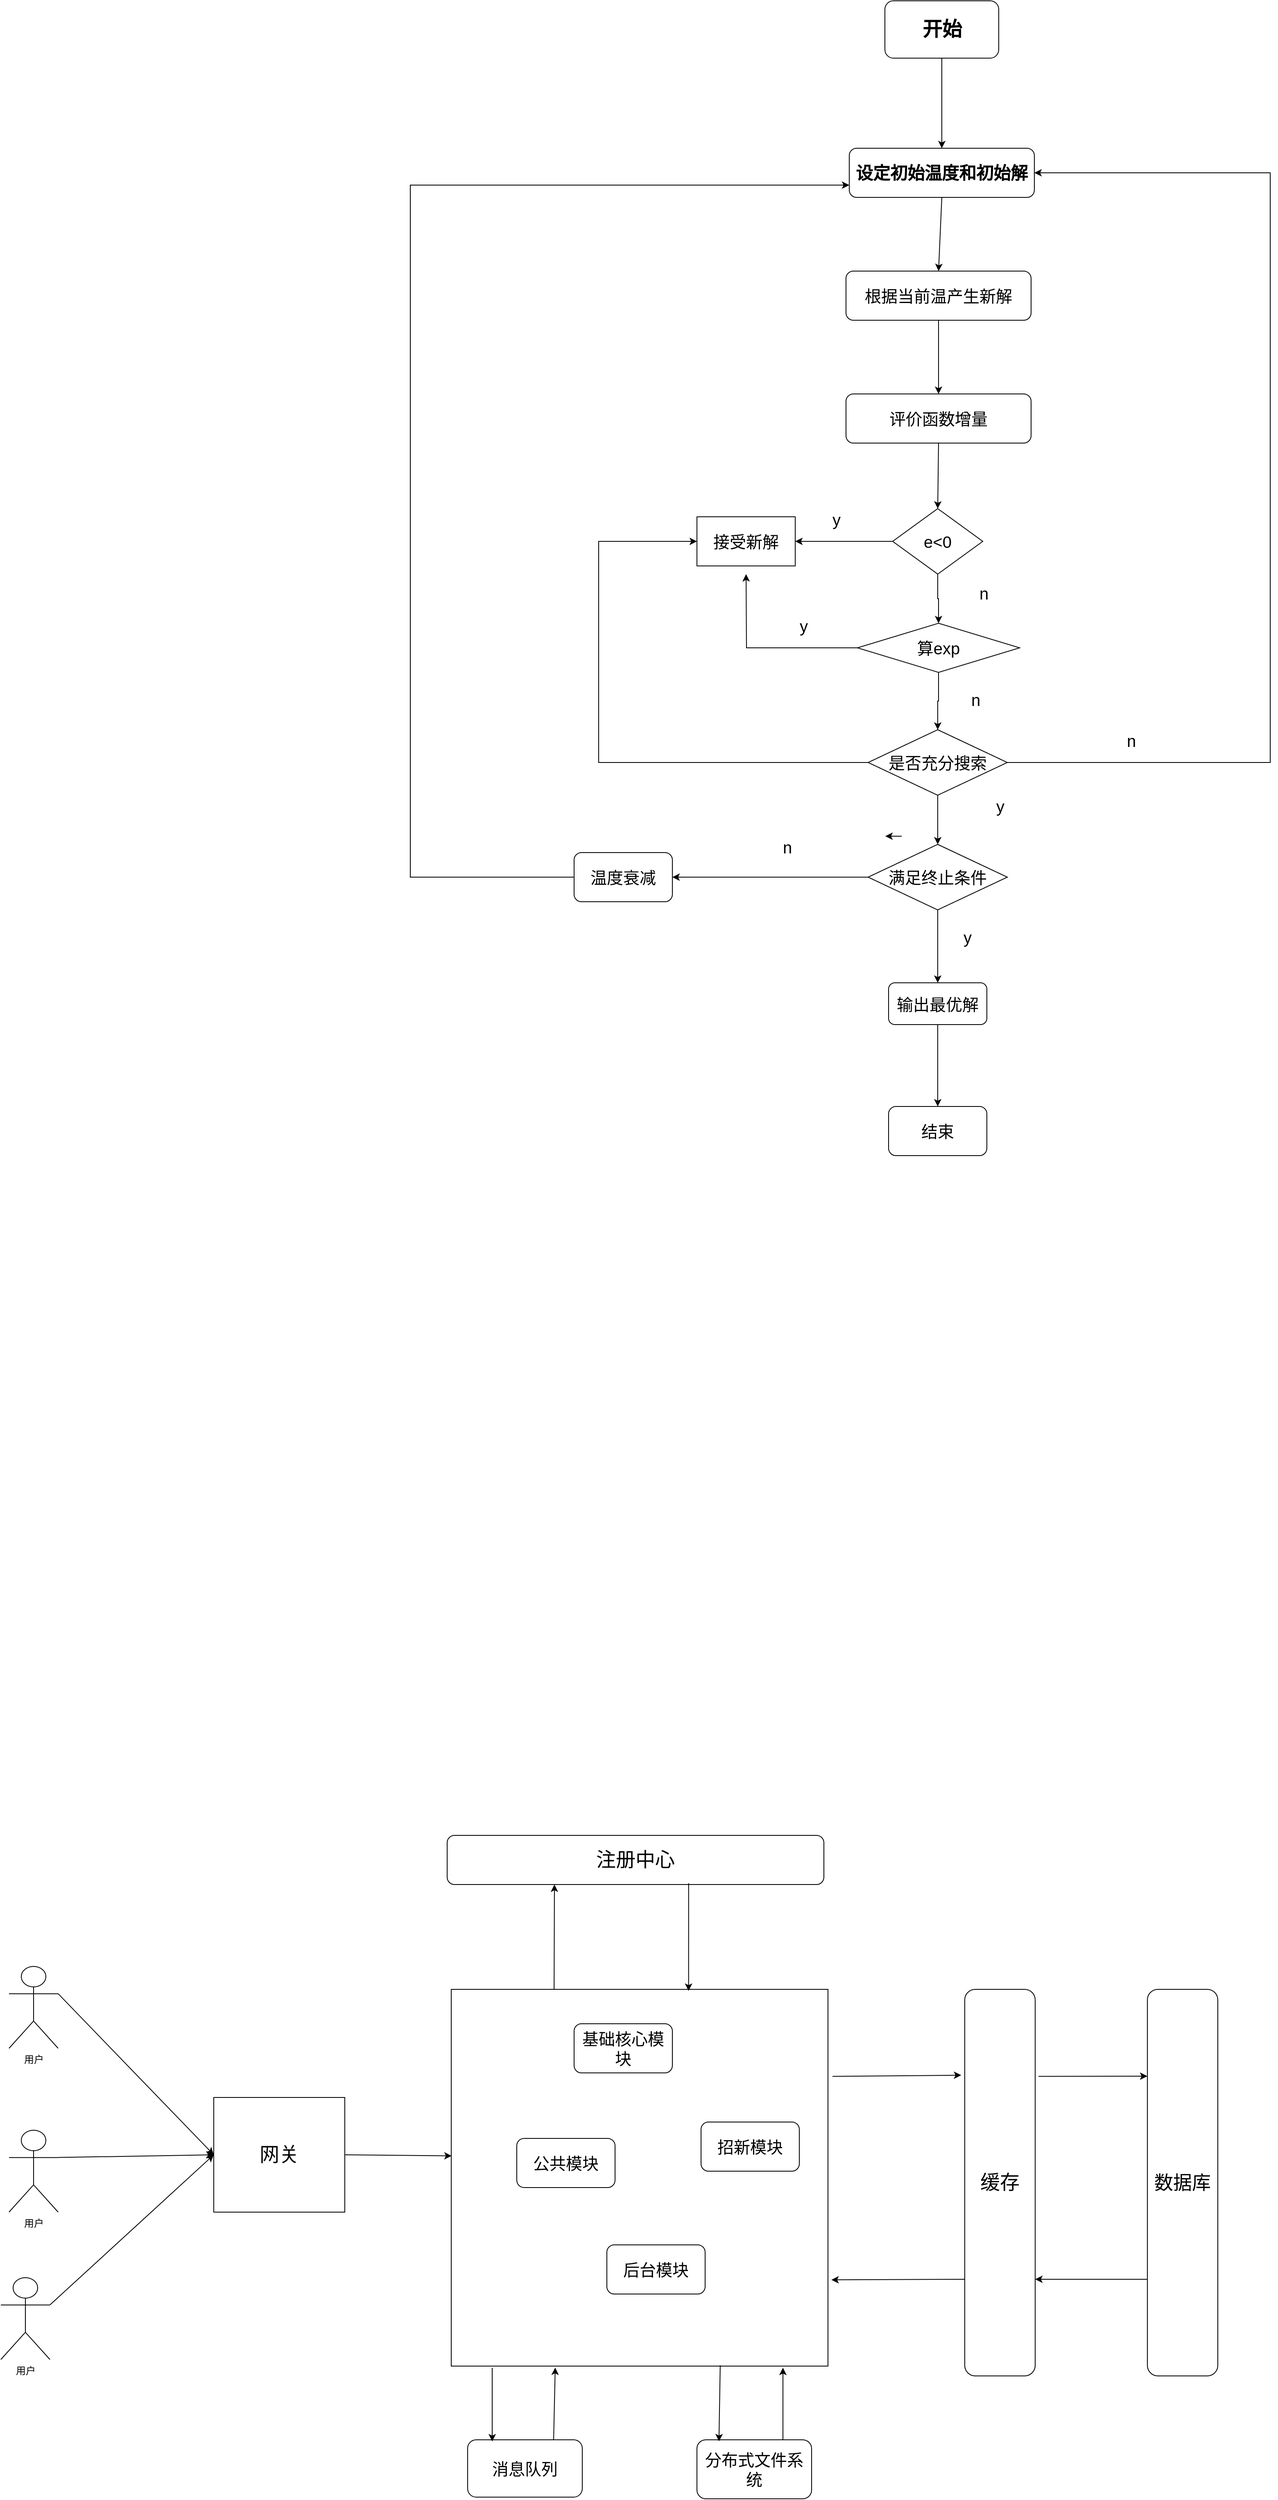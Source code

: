 <mxfile version="22.1.17" type="github">
  <diagram name="第 1 页" id="OWxsqjFzLHYmhbBo_rx2">
    <mxGraphModel dx="2495" dy="2218" grid="1" gridSize="10" guides="1" tooltips="1" connect="1" arrows="1" fold="1" page="1" pageScale="1" pageWidth="827" pageHeight="1169" math="0" shadow="0">
      <root>
        <mxCell id="0" />
        <mxCell id="1" parent="0" />
        <mxCell id="g1jZUeTfxmAqSCSBpW3s-1" value="&lt;h1&gt;开始&lt;/h1&gt;" style="rounded=1;whiteSpace=wrap;html=1;" vertex="1" parent="1">
          <mxGeometry x="309.5" y="-90" width="139" height="70" as="geometry" />
        </mxCell>
        <mxCell id="g1jZUeTfxmAqSCSBpW3s-3" value="根据当前温产生新解" style="rounded=1;whiteSpace=wrap;html=1;strokeWidth=1;fontSize=20;" vertex="1" parent="1">
          <mxGeometry x="262" y="240" width="226" height="60" as="geometry" />
        </mxCell>
        <mxCell id="g1jZUeTfxmAqSCSBpW3s-4" value="评价函数增量" style="rounded=1;whiteSpace=wrap;html=1;fontSize=20;" vertex="1" parent="1">
          <mxGeometry x="262" y="390" width="226" height="60" as="geometry" />
        </mxCell>
        <mxCell id="g1jZUeTfxmAqSCSBpW3s-21" style="edgeStyle=orthogonalEdgeStyle;rounded=0;orthogonalLoop=1;jettySize=auto;html=1;" edge="1" parent="1" source="g1jZUeTfxmAqSCSBpW3s-5" target="g1jZUeTfxmAqSCSBpW3s-6">
          <mxGeometry relative="1" as="geometry" />
        </mxCell>
        <mxCell id="g1jZUeTfxmAqSCSBpW3s-26" style="edgeStyle=orthogonalEdgeStyle;rounded=0;orthogonalLoop=1;jettySize=auto;html=1;entryX=1;entryY=0.5;entryDx=0;entryDy=0;" edge="1" parent="1" source="g1jZUeTfxmAqSCSBpW3s-5" target="g1jZUeTfxmAqSCSBpW3s-14">
          <mxGeometry relative="1" as="geometry" />
        </mxCell>
        <mxCell id="g1jZUeTfxmAqSCSBpW3s-5" value="&lt;font style=&quot;font-size: 20px;&quot;&gt;e&amp;lt;0&lt;/font&gt;" style="rhombus;whiteSpace=wrap;html=1;" vertex="1" parent="1">
          <mxGeometry x="319" y="530" width="110" height="80" as="geometry" />
        </mxCell>
        <mxCell id="g1jZUeTfxmAqSCSBpW3s-22" style="edgeStyle=orthogonalEdgeStyle;rounded=0;orthogonalLoop=1;jettySize=auto;html=1;entryX=0.5;entryY=0;entryDx=0;entryDy=0;" edge="1" parent="1" source="g1jZUeTfxmAqSCSBpW3s-6" target="g1jZUeTfxmAqSCSBpW3s-7">
          <mxGeometry relative="1" as="geometry" />
        </mxCell>
        <mxCell id="g1jZUeTfxmAqSCSBpW3s-27" style="edgeStyle=orthogonalEdgeStyle;rounded=0;orthogonalLoop=1;jettySize=auto;html=1;exitX=0;exitY=0.5;exitDx=0;exitDy=0;" edge="1" parent="1" source="g1jZUeTfxmAqSCSBpW3s-6">
          <mxGeometry relative="1" as="geometry">
            <mxPoint x="140" y="610" as="targetPoint" />
          </mxGeometry>
        </mxCell>
        <mxCell id="g1jZUeTfxmAqSCSBpW3s-6" value="&lt;font style=&quot;font-size: 20px;&quot;&gt;算exp&lt;/font&gt;" style="rhombus;whiteSpace=wrap;html=1;" vertex="1" parent="1">
          <mxGeometry x="276" y="670" width="198" height="60" as="geometry" />
        </mxCell>
        <mxCell id="g1jZUeTfxmAqSCSBpW3s-23" style="edgeStyle=orthogonalEdgeStyle;rounded=0;orthogonalLoop=1;jettySize=auto;html=1;entryX=0.5;entryY=0;entryDx=0;entryDy=0;" edge="1" parent="1" source="g1jZUeTfxmAqSCSBpW3s-7" target="g1jZUeTfxmAqSCSBpW3s-13">
          <mxGeometry relative="1" as="geometry" />
        </mxCell>
        <mxCell id="g1jZUeTfxmAqSCSBpW3s-30" style="edgeStyle=orthogonalEdgeStyle;rounded=0;orthogonalLoop=1;jettySize=auto;html=1;entryX=0;entryY=0.5;entryDx=0;entryDy=0;" edge="1" parent="1" source="g1jZUeTfxmAqSCSBpW3s-7" target="g1jZUeTfxmAqSCSBpW3s-14">
          <mxGeometry relative="1" as="geometry">
            <Array as="points">
              <mxPoint x="-40" y="840" />
              <mxPoint x="-40" y="570" />
            </Array>
          </mxGeometry>
        </mxCell>
        <mxCell id="g1jZUeTfxmAqSCSBpW3s-32" style="edgeStyle=orthogonalEdgeStyle;rounded=0;orthogonalLoop=1;jettySize=auto;html=1;entryX=1;entryY=0.5;entryDx=0;entryDy=0;" edge="1" parent="1" source="g1jZUeTfxmAqSCSBpW3s-7" target="g1jZUeTfxmAqSCSBpW3s-2">
          <mxGeometry relative="1" as="geometry">
            <mxPoint x="790" y="130" as="targetPoint" />
            <Array as="points">
              <mxPoint x="780" y="840" />
              <mxPoint x="780" y="120" />
            </Array>
          </mxGeometry>
        </mxCell>
        <mxCell id="g1jZUeTfxmAqSCSBpW3s-7" value="&lt;font style=&quot;font-size: 20px;&quot;&gt;是否充分搜索&lt;/font&gt;" style="rhombus;whiteSpace=wrap;html=1;" vertex="1" parent="1">
          <mxGeometry x="289" y="800" width="170" height="80" as="geometry" />
        </mxCell>
        <mxCell id="g1jZUeTfxmAqSCSBpW3s-12" style="edgeStyle=orthogonalEdgeStyle;rounded=0;orthogonalLoop=1;jettySize=auto;html=1;exitX=0;exitY=0.5;exitDx=0;exitDy=0;" edge="1" parent="1">
          <mxGeometry relative="1" as="geometry">
            <mxPoint x="310" y="929.667" as="targetPoint" />
            <mxPoint x="330" y="930" as="sourcePoint" />
          </mxGeometry>
        </mxCell>
        <mxCell id="g1jZUeTfxmAqSCSBpW3s-25" style="edgeStyle=orthogonalEdgeStyle;rounded=0;orthogonalLoop=1;jettySize=auto;html=1;entryX=0.5;entryY=0;entryDx=0;entryDy=0;" edge="1" parent="1" source="g1jZUeTfxmAqSCSBpW3s-9" target="g1jZUeTfxmAqSCSBpW3s-10">
          <mxGeometry relative="1" as="geometry" />
        </mxCell>
        <mxCell id="g1jZUeTfxmAqSCSBpW3s-9" value="&lt;font style=&quot;font-size: 20px;&quot;&gt;输出最优解&lt;/font&gt;" style="rounded=1;whiteSpace=wrap;html=1;" vertex="1" parent="1">
          <mxGeometry x="314" y="1109" width="120" height="51" as="geometry" />
        </mxCell>
        <mxCell id="g1jZUeTfxmAqSCSBpW3s-10" value="&lt;font style=&quot;font-size: 20px;&quot;&gt;结束&lt;/font&gt;" style="rounded=1;whiteSpace=wrap;html=1;" vertex="1" parent="1">
          <mxGeometry x="314" y="1260" width="120" height="60" as="geometry" />
        </mxCell>
        <mxCell id="g1jZUeTfxmAqSCSBpW3s-29" style="edgeStyle=orthogonalEdgeStyle;rounded=0;orthogonalLoop=1;jettySize=auto;html=1;exitX=0;exitY=0.5;exitDx=0;exitDy=0;entryX=0;entryY=0.75;entryDx=0;entryDy=0;" edge="1" parent="1" source="g1jZUeTfxmAqSCSBpW3s-11" target="g1jZUeTfxmAqSCSBpW3s-2">
          <mxGeometry relative="1" as="geometry">
            <Array as="points">
              <mxPoint x="-270" y="980" />
              <mxPoint x="-270" y="135" />
            </Array>
          </mxGeometry>
        </mxCell>
        <mxCell id="g1jZUeTfxmAqSCSBpW3s-11" value="&lt;font style=&quot;font-size: 20px;&quot;&gt;温度衰减&lt;/font&gt;" style="rounded=1;whiteSpace=wrap;html=1;" vertex="1" parent="1">
          <mxGeometry x="-70" y="950" width="120" height="60" as="geometry" />
        </mxCell>
        <mxCell id="g1jZUeTfxmAqSCSBpW3s-24" style="edgeStyle=orthogonalEdgeStyle;rounded=0;orthogonalLoop=1;jettySize=auto;html=1;entryX=0.5;entryY=0;entryDx=0;entryDy=0;" edge="1" parent="1" source="g1jZUeTfxmAqSCSBpW3s-13" target="g1jZUeTfxmAqSCSBpW3s-9">
          <mxGeometry relative="1" as="geometry" />
        </mxCell>
        <mxCell id="g1jZUeTfxmAqSCSBpW3s-28" style="edgeStyle=orthogonalEdgeStyle;rounded=0;orthogonalLoop=1;jettySize=auto;html=1;entryX=1;entryY=0.5;entryDx=0;entryDy=0;" edge="1" parent="1" source="g1jZUeTfxmAqSCSBpW3s-13" target="g1jZUeTfxmAqSCSBpW3s-11">
          <mxGeometry relative="1" as="geometry" />
        </mxCell>
        <mxCell id="g1jZUeTfxmAqSCSBpW3s-13" value="&lt;font style=&quot;font-size: 20px;&quot;&gt;满足终止条件&lt;/font&gt;" style="rhombus;whiteSpace=wrap;html=1;fontSize=20;" vertex="1" parent="1">
          <mxGeometry x="289" y="940" width="170" height="80" as="geometry" />
        </mxCell>
        <mxCell id="g1jZUeTfxmAqSCSBpW3s-14" value="&lt;font style=&quot;font-size: 20px;&quot;&gt;接受新解&lt;/font&gt;" style="rounded=0;whiteSpace=wrap;html=1;" vertex="1" parent="1">
          <mxGeometry x="80" y="540" width="120" height="60" as="geometry" />
        </mxCell>
        <mxCell id="g1jZUeTfxmAqSCSBpW3s-2" value="&lt;h1 style=&quot;font-size: 21px;&quot;&gt;设定初始温度和初始解&lt;/h1&gt;" style="rounded=1;whiteSpace=wrap;html=1;fontSize=21;" vertex="1" parent="1">
          <mxGeometry x="266" y="90" width="226" height="60" as="geometry" />
        </mxCell>
        <mxCell id="g1jZUeTfxmAqSCSBpW3s-17" value="" style="endArrow=classic;html=1;rounded=0;exitX=0.5;exitY=1;exitDx=0;exitDy=0;entryX=0.5;entryY=0;entryDx=0;entryDy=0;" edge="1" parent="1" source="g1jZUeTfxmAqSCSBpW3s-1" target="g1jZUeTfxmAqSCSBpW3s-2">
          <mxGeometry width="50" height="50" relative="1" as="geometry">
            <mxPoint x="380" y="620" as="sourcePoint" />
            <mxPoint x="430" y="570" as="targetPoint" />
          </mxGeometry>
        </mxCell>
        <mxCell id="g1jZUeTfxmAqSCSBpW3s-18" value="" style="endArrow=classic;html=1;rounded=0;exitX=0.5;exitY=1;exitDx=0;exitDy=0;entryX=0.5;entryY=0;entryDx=0;entryDy=0;" edge="1" parent="1" source="g1jZUeTfxmAqSCSBpW3s-2" target="g1jZUeTfxmAqSCSBpW3s-3">
          <mxGeometry width="50" height="50" relative="1" as="geometry">
            <mxPoint x="380" y="620" as="sourcePoint" />
            <mxPoint x="430" y="570" as="targetPoint" />
          </mxGeometry>
        </mxCell>
        <mxCell id="g1jZUeTfxmAqSCSBpW3s-19" value="" style="endArrow=classic;html=1;rounded=0;exitX=0.5;exitY=1;exitDx=0;exitDy=0;" edge="1" parent="1" source="g1jZUeTfxmAqSCSBpW3s-3" target="g1jZUeTfxmAqSCSBpW3s-4">
          <mxGeometry width="50" height="50" relative="1" as="geometry">
            <mxPoint x="380" y="620" as="sourcePoint" />
            <mxPoint x="430" y="570" as="targetPoint" />
          </mxGeometry>
        </mxCell>
        <mxCell id="g1jZUeTfxmAqSCSBpW3s-20" value="" style="endArrow=classic;html=1;rounded=0;exitX=0.5;exitY=1;exitDx=0;exitDy=0;entryX=0.5;entryY=0;entryDx=0;entryDy=0;" edge="1" parent="1" source="g1jZUeTfxmAqSCSBpW3s-4" target="g1jZUeTfxmAqSCSBpW3s-5">
          <mxGeometry width="50" height="50" relative="1" as="geometry">
            <mxPoint x="380" y="620" as="sourcePoint" />
            <mxPoint x="430" y="570" as="targetPoint" />
          </mxGeometry>
        </mxCell>
        <mxCell id="g1jZUeTfxmAqSCSBpW3s-34" value="&lt;font style=&quot;font-size: 20px;&quot;&gt;n&lt;/font&gt;" style="text;html=1;align=center;verticalAlign=middle;resizable=0;points=[];autosize=1;strokeColor=none;fillColor=none;" vertex="1" parent="1">
          <mxGeometry x="415" y="613" width="30" height="40" as="geometry" />
        </mxCell>
        <mxCell id="g1jZUeTfxmAqSCSBpW3s-35" value="&lt;font style=&quot;font-size: 20px;&quot;&gt;y&lt;/font&gt;" style="text;html=1;align=center;verticalAlign=middle;resizable=0;points=[];autosize=1;strokeColor=none;fillColor=none;" vertex="1" parent="1">
          <mxGeometry x="235" y="523" width="30" height="40" as="geometry" />
        </mxCell>
        <mxCell id="g1jZUeTfxmAqSCSBpW3s-36" value="&lt;font style=&quot;font-size: 20px;&quot;&gt;y&lt;/font&gt;" style="text;html=1;align=center;verticalAlign=middle;resizable=0;points=[];autosize=1;strokeColor=none;fillColor=none;" vertex="1" parent="1">
          <mxGeometry x="195" y="653" width="30" height="40" as="geometry" />
        </mxCell>
        <mxCell id="g1jZUeTfxmAqSCSBpW3s-37" value="&lt;font style=&quot;font-size: 20px;&quot;&gt;n&lt;/font&gt;" style="text;html=1;align=center;verticalAlign=middle;resizable=0;points=[];autosize=1;strokeColor=none;fillColor=none;" vertex="1" parent="1">
          <mxGeometry x="405" y="743" width="30" height="40" as="geometry" />
        </mxCell>
        <mxCell id="g1jZUeTfxmAqSCSBpW3s-38" value="&lt;font style=&quot;font-size: 20px;&quot;&gt;y&lt;/font&gt;" style="text;html=1;align=center;verticalAlign=middle;resizable=0;points=[];autosize=1;strokeColor=none;fillColor=none;" vertex="1" parent="1">
          <mxGeometry x="435" y="873" width="30" height="40" as="geometry" />
        </mxCell>
        <mxCell id="g1jZUeTfxmAqSCSBpW3s-39" value="&lt;font style=&quot;font-size: 20px;&quot;&gt;n&lt;/font&gt;" style="text;html=1;align=center;verticalAlign=middle;resizable=0;points=[];autosize=1;strokeColor=none;fillColor=none;" vertex="1" parent="1">
          <mxGeometry x="175" y="923" width="30" height="40" as="geometry" />
        </mxCell>
        <mxCell id="g1jZUeTfxmAqSCSBpW3s-40" value="&lt;font style=&quot;font-size: 20px;&quot;&gt;y&lt;/font&gt;" style="text;html=1;align=center;verticalAlign=middle;resizable=0;points=[];autosize=1;strokeColor=none;fillColor=none;" vertex="1" parent="1">
          <mxGeometry x="395" y="1033" width="30" height="40" as="geometry" />
        </mxCell>
        <mxCell id="g1jZUeTfxmAqSCSBpW3s-41" value="&lt;font style=&quot;font-size: 20px;&quot;&gt;n&lt;/font&gt;" style="text;html=1;align=center;verticalAlign=middle;resizable=0;points=[];autosize=1;strokeColor=none;fillColor=none;" vertex="1" parent="1">
          <mxGeometry x="595" y="793" width="30" height="40" as="geometry" />
        </mxCell>
        <mxCell id="g1jZUeTfxmAqSCSBpW3s-43" value="" style="whiteSpace=wrap;html=1;aspect=fixed;" vertex="1" parent="1">
          <mxGeometry x="-220" y="2338" width="460" height="460" as="geometry" />
        </mxCell>
        <mxCell id="g1jZUeTfxmAqSCSBpW3s-47" value="用户" style="shape=umlActor;verticalLabelPosition=bottom;verticalAlign=top;html=1;outlineConnect=0;" vertex="1" parent="1">
          <mxGeometry x="-760" y="2510" width="60" height="100" as="geometry" />
        </mxCell>
        <mxCell id="g1jZUeTfxmAqSCSBpW3s-48" value="用户" style="shape=umlActor;verticalLabelPosition=bottom;verticalAlign=top;html=1;outlineConnect=0;" vertex="1" parent="1">
          <mxGeometry x="-770" y="2690" width="60" height="100" as="geometry" />
        </mxCell>
        <mxCell id="g1jZUeTfxmAqSCSBpW3s-51" value="网关" style="rounded=0;whiteSpace=wrap;html=1;fontSize=24;" vertex="1" parent="1">
          <mxGeometry x="-510" y="2470" width="160" height="140" as="geometry" />
        </mxCell>
        <mxCell id="g1jZUeTfxmAqSCSBpW3s-52" value="" style="endArrow=classic;html=1;rounded=0;exitX=1;exitY=0.333;exitDx=0;exitDy=0;exitPerimeter=0;entryX=0;entryY=0.5;entryDx=0;entryDy=0;" edge="1" parent="1" target="g1jZUeTfxmAqSCSBpW3s-51">
          <mxGeometry width="50" height="50" relative="1" as="geometry">
            <mxPoint x="-700" y="2343.333" as="sourcePoint" />
            <mxPoint x="-110" y="2550" as="targetPoint" />
          </mxGeometry>
        </mxCell>
        <mxCell id="g1jZUeTfxmAqSCSBpW3s-53" value="" style="endArrow=classic;html=1;rounded=0;exitX=1;exitY=0.333;exitDx=0;exitDy=0;exitPerimeter=0;entryX=0;entryY=0.5;entryDx=0;entryDy=0;" edge="1" parent="1" source="g1jZUeTfxmAqSCSBpW3s-47" target="g1jZUeTfxmAqSCSBpW3s-51">
          <mxGeometry width="50" height="50" relative="1" as="geometry">
            <mxPoint x="-160" y="2600" as="sourcePoint" />
            <mxPoint x="-110" y="2550" as="targetPoint" />
          </mxGeometry>
        </mxCell>
        <mxCell id="g1jZUeTfxmAqSCSBpW3s-54" value="" style="endArrow=classic;html=1;rounded=0;exitX=1;exitY=0.333;exitDx=0;exitDy=0;exitPerimeter=0;entryX=0;entryY=0.5;entryDx=0;entryDy=0;" edge="1" parent="1" source="g1jZUeTfxmAqSCSBpW3s-48" target="g1jZUeTfxmAqSCSBpW3s-51">
          <mxGeometry width="50" height="50" relative="1" as="geometry">
            <mxPoint x="-160" y="2600" as="sourcePoint" />
            <mxPoint x="-110" y="2550" as="targetPoint" />
          </mxGeometry>
        </mxCell>
        <mxCell id="g1jZUeTfxmAqSCSBpW3s-55" value="" style="endArrow=classic;html=1;rounded=0;exitX=1;exitY=0.5;exitDx=0;exitDy=0;entryX=0.001;entryY=0.442;entryDx=0;entryDy=0;entryPerimeter=0;" edge="1" parent="1" source="g1jZUeTfxmAqSCSBpW3s-51" target="g1jZUeTfxmAqSCSBpW3s-43">
          <mxGeometry width="50" height="50" relative="1" as="geometry">
            <mxPoint x="-160" y="2600" as="sourcePoint" />
            <mxPoint x="-110" y="2550" as="targetPoint" />
          </mxGeometry>
        </mxCell>
        <mxCell id="g1jZUeTfxmAqSCSBpW3s-57" value="基础核心模块" style="rounded=1;whiteSpace=wrap;html=1;fontSize=20;" vertex="1" parent="1">
          <mxGeometry x="-70" y="2380" width="120" height="60" as="geometry" />
        </mxCell>
        <mxCell id="g1jZUeTfxmAqSCSBpW3s-58" value="&lt;font style=&quot;font-size: 20px;&quot;&gt;招新模块&lt;/font&gt;" style="rounded=1;whiteSpace=wrap;html=1;" vertex="1" parent="1">
          <mxGeometry x="85" y="2500" width="120" height="60" as="geometry" />
        </mxCell>
        <mxCell id="g1jZUeTfxmAqSCSBpW3s-59" value="&lt;font style=&quot;font-size: 20px;&quot;&gt;后台模块&lt;/font&gt;" style="rounded=1;whiteSpace=wrap;html=1;" vertex="1" parent="1">
          <mxGeometry x="-30" y="2650" width="120" height="60" as="geometry" />
        </mxCell>
        <mxCell id="g1jZUeTfxmAqSCSBpW3s-60" value="&lt;font style=&quot;font-size: 24px;&quot;&gt;注册中心&lt;/font&gt;" style="rounded=1;whiteSpace=wrap;html=1;" vertex="1" parent="1">
          <mxGeometry x="-225" y="2150" width="460" height="60" as="geometry" />
        </mxCell>
        <mxCell id="g1jZUeTfxmAqSCSBpW3s-62" value="&lt;font style=&quot;font-size: 24px;&quot;&gt;缓存&lt;/font&gt;" style="rounded=1;whiteSpace=wrap;html=1;" vertex="1" parent="1">
          <mxGeometry x="407" y="2338" width="86" height="472" as="geometry" />
        </mxCell>
        <mxCell id="g1jZUeTfxmAqSCSBpW3s-63" value="数据库" style="rounded=1;whiteSpace=wrap;html=1;fontSize=23;" vertex="1" parent="1">
          <mxGeometry x="630" y="2338" width="86" height="472" as="geometry" />
        </mxCell>
        <mxCell id="g1jZUeTfxmAqSCSBpW3s-64" value="" style="endArrow=classic;html=1;rounded=0;exitX=0.273;exitY=0.001;exitDx=0;exitDy=0;exitPerimeter=0;" edge="1" parent="1" source="g1jZUeTfxmAqSCSBpW3s-43">
          <mxGeometry width="50" height="50" relative="1" as="geometry">
            <mxPoint x="-60" y="2600" as="sourcePoint" />
            <mxPoint x="-94" y="2210" as="targetPoint" />
          </mxGeometry>
        </mxCell>
        <mxCell id="g1jZUeTfxmAqSCSBpW3s-65" value="" style="endArrow=classic;html=1;rounded=0;exitX=0.641;exitY=0.974;exitDx=0;exitDy=0;exitPerimeter=0;entryX=0.63;entryY=0.004;entryDx=0;entryDy=0;entryPerimeter=0;" edge="1" parent="1" source="g1jZUeTfxmAqSCSBpW3s-60" target="g1jZUeTfxmAqSCSBpW3s-43">
          <mxGeometry width="50" height="50" relative="1" as="geometry">
            <mxPoint x="-60" y="2600" as="sourcePoint" />
            <mxPoint x="-10" y="2550" as="targetPoint" />
          </mxGeometry>
        </mxCell>
        <mxCell id="g1jZUeTfxmAqSCSBpW3s-66" value="" style="endArrow=classic;html=1;rounded=0;exitX=1.012;exitY=0.231;exitDx=0;exitDy=0;exitPerimeter=0;entryX=-0.05;entryY=0.222;entryDx=0;entryDy=0;entryPerimeter=0;" edge="1" parent="1" source="g1jZUeTfxmAqSCSBpW3s-43" target="g1jZUeTfxmAqSCSBpW3s-62">
          <mxGeometry width="50" height="50" relative="1" as="geometry">
            <mxPoint x="-60" y="2600" as="sourcePoint" />
            <mxPoint x="-10" y="2550" as="targetPoint" />
          </mxGeometry>
        </mxCell>
        <mxCell id="g1jZUeTfxmAqSCSBpW3s-67" value="" style="endArrow=classic;html=1;rounded=0;exitX=1.047;exitY=0.225;exitDx=0;exitDy=0;exitPerimeter=0;" edge="1" parent="1" source="g1jZUeTfxmAqSCSBpW3s-62">
          <mxGeometry width="50" height="50" relative="1" as="geometry">
            <mxPoint x="-60" y="2600" as="sourcePoint" />
            <mxPoint x="630" y="2444" as="targetPoint" />
          </mxGeometry>
        </mxCell>
        <mxCell id="g1jZUeTfxmAqSCSBpW3s-68" value="" style="endArrow=classic;html=1;rounded=0;exitX=0;exitY=0.75;exitDx=0;exitDy=0;entryX=1;entryY=0.75;entryDx=0;entryDy=0;" edge="1" parent="1" source="g1jZUeTfxmAqSCSBpW3s-63" target="g1jZUeTfxmAqSCSBpW3s-62">
          <mxGeometry width="50" height="50" relative="1" as="geometry">
            <mxPoint x="610" y="2690" as="sourcePoint" />
            <mxPoint x="500" y="2700" as="targetPoint" />
          </mxGeometry>
        </mxCell>
        <mxCell id="g1jZUeTfxmAqSCSBpW3s-69" value="" style="endArrow=classic;html=1;rounded=0;exitX=0;exitY=0.75;exitDx=0;exitDy=0;entryX=1.009;entryY=0.771;entryDx=0;entryDy=0;entryPerimeter=0;" edge="1" parent="1" source="g1jZUeTfxmAqSCSBpW3s-62" target="g1jZUeTfxmAqSCSBpW3s-43">
          <mxGeometry width="50" height="50" relative="1" as="geometry">
            <mxPoint x="-60" y="2600" as="sourcePoint" />
            <mxPoint x="-10" y="2550" as="targetPoint" />
          </mxGeometry>
        </mxCell>
        <mxCell id="g1jZUeTfxmAqSCSBpW3s-70" value="&lt;font style=&quot;font-size: 20px;&quot;&gt;公共模块&lt;/font&gt;" style="rounded=1;whiteSpace=wrap;html=1;" vertex="1" parent="1">
          <mxGeometry x="-140" y="2520" width="120" height="60" as="geometry" />
        </mxCell>
        <mxCell id="g1jZUeTfxmAqSCSBpW3s-71" value="&lt;span style=&quot;font-size: 20px;&quot;&gt;消息队列&lt;/span&gt;" style="rounded=1;whiteSpace=wrap;html=1;" vertex="1" parent="1">
          <mxGeometry x="-200" y="2888" width="140" height="70" as="geometry" />
        </mxCell>
        <mxCell id="g1jZUeTfxmAqSCSBpW3s-72" value="&lt;font style=&quot;font-size: 20px;&quot;&gt;分布式文件系统&lt;/font&gt;" style="rounded=1;whiteSpace=wrap;html=1;" vertex="1" parent="1">
          <mxGeometry x="80" y="2888" width="140" height="72" as="geometry" />
        </mxCell>
        <mxCell id="g1jZUeTfxmAqSCSBpW3s-73" value="" style="endArrow=classic;html=1;rounded=0;" edge="1" parent="1">
          <mxGeometry width="50" height="50" relative="1" as="geometry">
            <mxPoint x="-170" y="2800" as="sourcePoint" />
            <mxPoint x="-170" y="2890" as="targetPoint" />
          </mxGeometry>
        </mxCell>
        <mxCell id="g1jZUeTfxmAqSCSBpW3s-74" value="" style="endArrow=classic;html=1;rounded=0;exitX=0.75;exitY=0;exitDx=0;exitDy=0;entryX=0.276;entryY=1.004;entryDx=0;entryDy=0;entryPerimeter=0;" edge="1" parent="1" source="g1jZUeTfxmAqSCSBpW3s-71" target="g1jZUeTfxmAqSCSBpW3s-43">
          <mxGeometry width="50" height="50" relative="1" as="geometry">
            <mxPoint x="-60" y="2760" as="sourcePoint" />
            <mxPoint x="-10" y="2710" as="targetPoint" />
          </mxGeometry>
        </mxCell>
        <mxCell id="g1jZUeTfxmAqSCSBpW3s-75" value="" style="endArrow=classic;html=1;rounded=0;exitX=0.714;exitY=0.998;exitDx=0;exitDy=0;exitPerimeter=0;entryX=0.192;entryY=0.026;entryDx=0;entryDy=0;entryPerimeter=0;" edge="1" parent="1" source="g1jZUeTfxmAqSCSBpW3s-43" target="g1jZUeTfxmAqSCSBpW3s-72">
          <mxGeometry width="50" height="50" relative="1" as="geometry">
            <mxPoint x="-60" y="2760" as="sourcePoint" />
            <mxPoint x="108" y="2880" as="targetPoint" />
          </mxGeometry>
        </mxCell>
        <mxCell id="g1jZUeTfxmAqSCSBpW3s-77" value="" style="endArrow=classic;html=1;rounded=0;exitX=0.75;exitY=0;exitDx=0;exitDy=0;" edge="1" parent="1" source="g1jZUeTfxmAqSCSBpW3s-72">
          <mxGeometry width="50" height="50" relative="1" as="geometry">
            <mxPoint x="-60" y="2760" as="sourcePoint" />
            <mxPoint x="185" y="2800" as="targetPoint" />
          </mxGeometry>
        </mxCell>
        <mxCell id="g1jZUeTfxmAqSCSBpW3s-81" value="用户" style="shape=umlActor;verticalLabelPosition=bottom;verticalAlign=top;html=1;outlineConnect=0;" vertex="1" parent="1">
          <mxGeometry x="-760" y="2310" width="60" height="100" as="geometry" />
        </mxCell>
      </root>
    </mxGraphModel>
  </diagram>
</mxfile>
